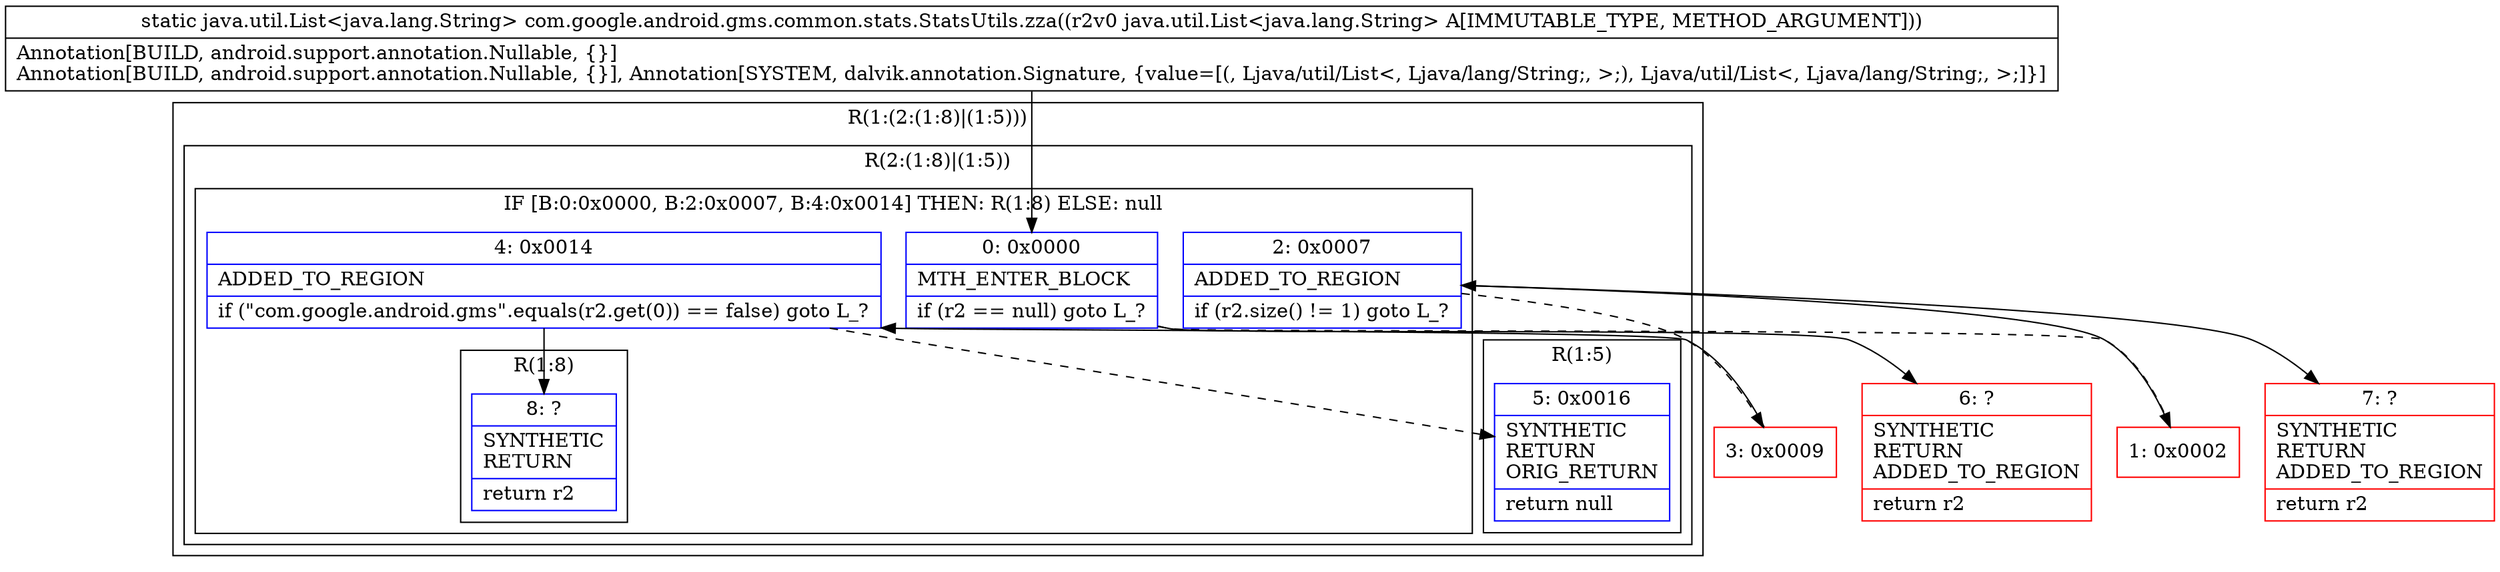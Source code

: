 digraph "CFG forcom.google.android.gms.common.stats.StatsUtils.zza(Ljava\/util\/List;)Ljava\/util\/List;" {
subgraph cluster_Region_1552343746 {
label = "R(1:(2:(1:8)|(1:5)))";
node [shape=record,color=blue];
subgraph cluster_Region_1047242489 {
label = "R(2:(1:8)|(1:5))";
node [shape=record,color=blue];
subgraph cluster_IfRegion_394569033 {
label = "IF [B:0:0x0000, B:2:0x0007, B:4:0x0014] THEN: R(1:8) ELSE: null";
node [shape=record,color=blue];
Node_0 [shape=record,label="{0\:\ 0x0000|MTH_ENTER_BLOCK\l|if (r2 == null) goto L_?\l}"];
Node_2 [shape=record,label="{2\:\ 0x0007|ADDED_TO_REGION\l|if (r2.size() != 1) goto L_?\l}"];
Node_4 [shape=record,label="{4\:\ 0x0014|ADDED_TO_REGION\l|if (\"com.google.android.gms\".equals(r2.get(0)) == false) goto L_?\l}"];
subgraph cluster_Region_2038944694 {
label = "R(1:8)";
node [shape=record,color=blue];
Node_8 [shape=record,label="{8\:\ ?|SYNTHETIC\lRETURN\l|return r2\l}"];
}
}
subgraph cluster_Region_310165174 {
label = "R(1:5)";
node [shape=record,color=blue];
Node_5 [shape=record,label="{5\:\ 0x0016|SYNTHETIC\lRETURN\lORIG_RETURN\l|return null\l}"];
}
}
}
Node_1 [shape=record,color=red,label="{1\:\ 0x0002}"];
Node_3 [shape=record,color=red,label="{3\:\ 0x0009}"];
Node_6 [shape=record,color=red,label="{6\:\ ?|SYNTHETIC\lRETURN\lADDED_TO_REGION\l|return r2\l}"];
Node_7 [shape=record,color=red,label="{7\:\ ?|SYNTHETIC\lRETURN\lADDED_TO_REGION\l|return r2\l}"];
MethodNode[shape=record,label="{static java.util.List\<java.lang.String\> com.google.android.gms.common.stats.StatsUtils.zza((r2v0 java.util.List\<java.lang.String\> A[IMMUTABLE_TYPE, METHOD_ARGUMENT]))  | Annotation[BUILD, android.support.annotation.Nullable, \{\}]\lAnnotation[BUILD, android.support.annotation.Nullable, \{\}], Annotation[SYSTEM, dalvik.annotation.Signature, \{value=[(, Ljava\/util\/List\<, Ljava\/lang\/String;, \>;), Ljava\/util\/List\<, Ljava\/lang\/String;, \>;]\}]\l}"];
MethodNode -> Node_0;
Node_0 -> Node_1[style=dashed];
Node_0 -> Node_6;
Node_2 -> Node_3[style=dashed];
Node_2 -> Node_7;
Node_4 -> Node_5[style=dashed];
Node_4 -> Node_8;
Node_1 -> Node_2;
Node_3 -> Node_4;
}


